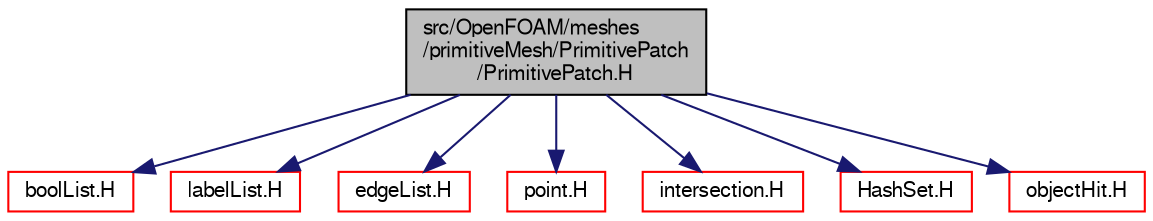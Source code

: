 digraph "src/OpenFOAM/meshes/primitiveMesh/PrimitivePatch/PrimitivePatch.H"
{
  bgcolor="transparent";
  edge [fontname="FreeSans",fontsize="10",labelfontname="FreeSans",labelfontsize="10"];
  node [fontname="FreeSans",fontsize="10",shape=record];
  Node0 [label="src/OpenFOAM/meshes\l/primitiveMesh/PrimitivePatch\l/PrimitivePatch.H",height=0.2,width=0.4,color="black", fillcolor="grey75", style="filled", fontcolor="black"];
  Node0 -> Node1 [color="midnightblue",fontsize="10",style="solid",fontname="FreeSans"];
  Node1 [label="boolList.H",height=0.2,width=0.4,color="red",URL="$a12152.html"];
  Node0 -> Node49 [color="midnightblue",fontsize="10",style="solid",fontname="FreeSans"];
  Node49 [label="labelList.H",height=0.2,width=0.4,color="red",URL="$a12380.html"];
  Node0 -> Node50 [color="midnightblue",fontsize="10",style="solid",fontname="FreeSans"];
  Node50 [label="edgeList.H",height=0.2,width=0.4,color="red",URL="$a11312.html"];
  Node0 -> Node66 [color="midnightblue",fontsize="10",style="solid",fontname="FreeSans"];
  Node66 [label="point.H",height=0.2,width=0.4,color="red",URL="$a12059.html"];
  Node0 -> Node137 [color="midnightblue",fontsize="10",style="solid",fontname="FreeSans"];
  Node137 [label="intersection.H",height=0.2,width=0.4,color="red",URL="$a12101.html"];
  Node0 -> Node138 [color="midnightblue",fontsize="10",style="solid",fontname="FreeSans"];
  Node138 [label="HashSet.H",height=0.2,width=0.4,color="red",URL="$a08471.html"];
  Node0 -> Node140 [color="midnightblue",fontsize="10",style="solid",fontname="FreeSans"];
  Node140 [label="objectHit.H",height=0.2,width=0.4,color="red",URL="$a12026.html"];
}
